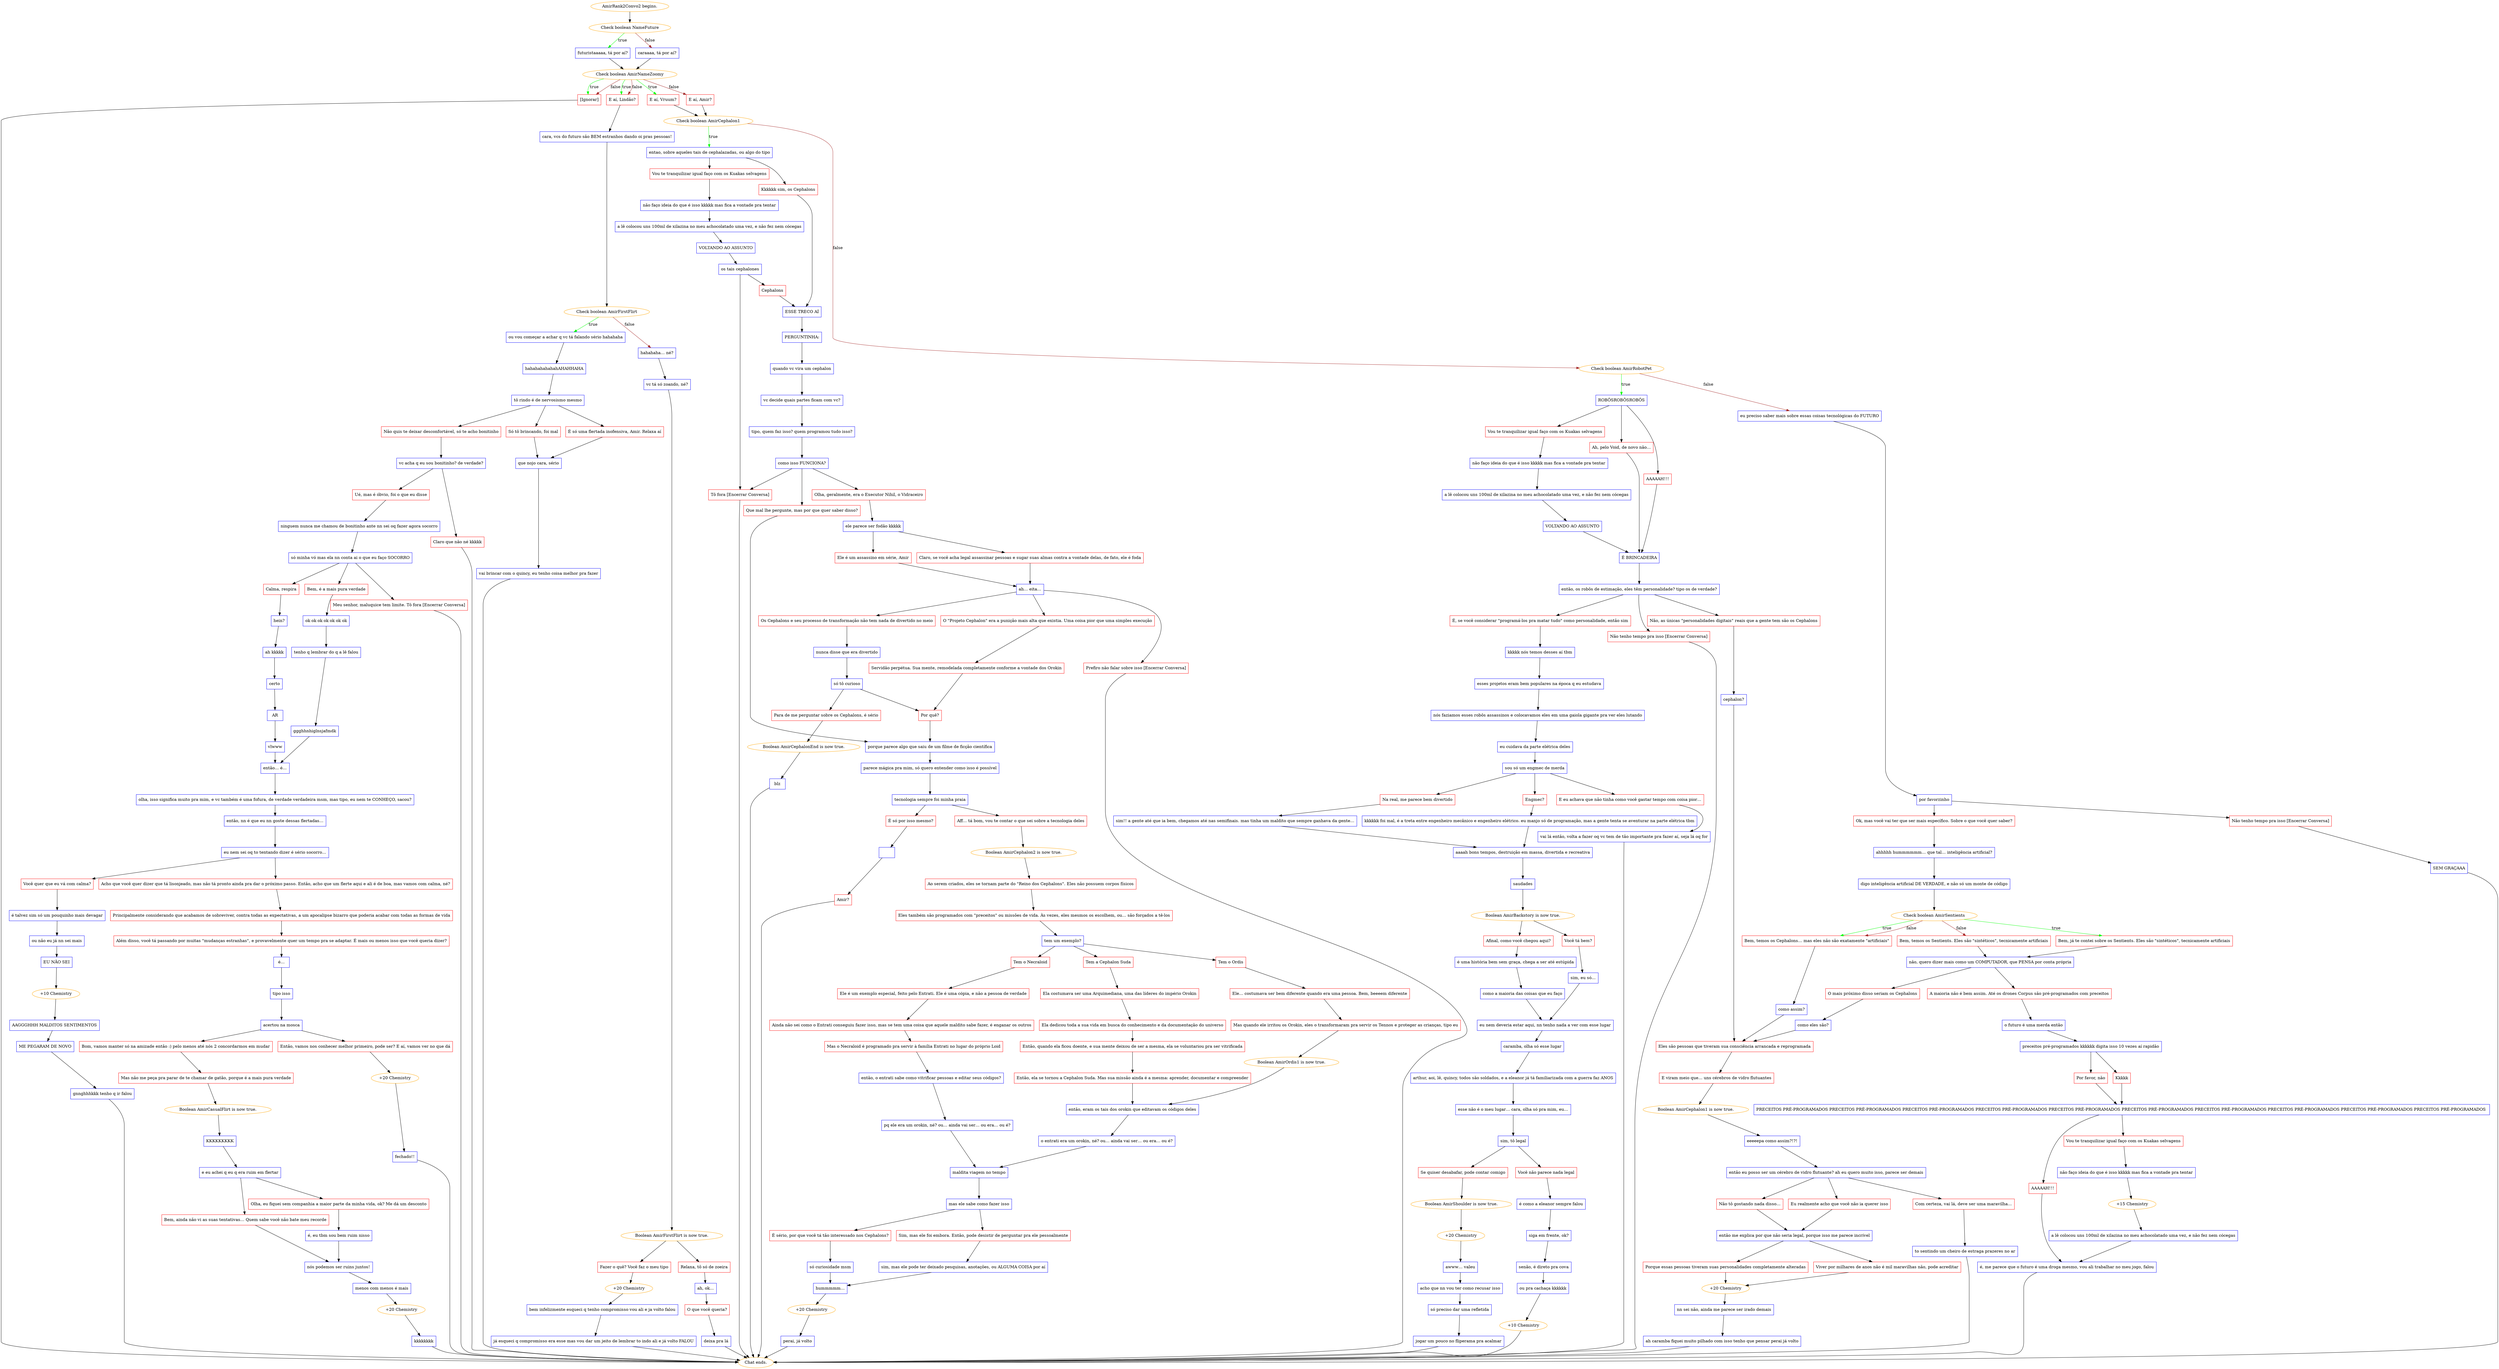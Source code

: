 digraph {
	"AmirRank2Convo2 begins." [color=orange];
		"AmirRank2Convo2 begins." -> j1555648941;
	j1555648941 [label="Check boolean NameFuture",color=orange];
		j1555648941 -> j647619135 [label=true,color=green];
		j1555648941 -> j3265591813 [label=false,color=brown];
	j647619135 [label="futuristaaaaa, tá por aí?",shape=box,color=blue];
		j647619135 -> j3096240527;
	j3265591813 [label="caraaaa, tá por aí?",shape=box,color=blue];
		j3265591813 -> j3096240527;
	j3096240527 [label="Check boolean AmirNameZoomy",color=orange];
		j3096240527 -> j1678137900 [label=true,color=green];
		j3096240527 -> j3212293097 [label=true,color=green];
		j3096240527 -> j1245055181 [label=true,color=green];
		j3096240527 -> j1678137900 [label=false,color=brown];
		j3096240527 -> j3212293097 [label=false,color=brown];
		j3096240527 -> j2814098871 [label=false,color=brown];
	j1678137900 [label="[Ignorar]",shape=box,color=red];
		j1678137900 -> "Chat ends.";
	j3212293097 [label="E aí, Lindão?",shape=box,color=red];
		j3212293097 -> j3675386480;
	j1245055181 [label="E aí, Vruum?",shape=box,color=red];
		j1245055181 -> j87647369;
	j2814098871 [label="E aí, Amir?",shape=box,color=red];
		j2814098871 -> j87647369;
	"Chat ends." [color=orange];
	j3675386480 [label="cara, vcs do futuro são BEM estranhos dando oi pras pessoas!",shape=box,color=blue];
		j3675386480 -> j1575820688;
	j87647369 [label="Check boolean AmirCephalon1",color=orange];
		j87647369 -> j2354213527 [label=true,color=green];
		j87647369 -> j1377197533 [label=false,color=brown];
	j1575820688 [label="Check boolean AmirFirstFlirt",color=orange];
		j1575820688 -> j2921470683 [label=true,color=green];
		j1575820688 -> j763597932 [label=false,color=brown];
	j2354213527 [label="entao, sobre aqueles tais de cephalazadas, ou algo do tipo",shape=box,color=blue];
		j2354213527 -> j4101226738;
		j2354213527 -> j3711558608;
	j1377197533 [label="Check boolean AmirRobotPet",color=orange];
		j1377197533 -> j2225820089 [label=true,color=green];
		j1377197533 -> j1683843444 [label=false,color=brown];
	j2921470683 [label="ou vou começar a achar q vc tá falando sério hahahaha",shape=box,color=blue];
		j2921470683 -> j2448255496;
	j763597932 [label="hahahaha… né?",shape=box,color=blue];
		j763597932 -> j1103335960;
	j4101226738 [label="Kkkkkk sim, os Cephalons",shape=box,color=red];
		j4101226738 -> j3716672717;
	j3711558608 [label="Vou te tranquilizar igual faço com os Kuakas selvagens",shape=box,color=red];
		j3711558608 -> j2368516958;
	j2225820089 [label="ROBÔSROBÔSROBÔS",shape=box,color=blue];
		j2225820089 -> j1614412931;
		j2225820089 -> j2642968910;
		j2225820089 -> j2121465648;
	j1683843444 [label="eu preciso saber mais sobre essas coisas tecnológicas do FUTURO",shape=box,color=blue];
		j1683843444 -> j2016726176;
	j2448255496 [label="hahahahahahahAHAHHAHA",shape=box,color=blue];
		j2448255496 -> j3842434904;
	j1103335960 [label="vc tá só zoando, né?",shape=box,color=blue];
		j1103335960 -> j1496595557;
	j3716672717 [label="ESSE TRECO AÍ",shape=box,color=blue];
		j3716672717 -> j4190117193;
	j2368516958 [label="não faço ideia do que é isso kkkkk mas fica a vontade pra tentar",shape=box,color=blue];
		j2368516958 -> j3109555127;
	j1614412931 [label="Ah, pelo Void, de novo não…",shape=box,color=red];
		j1614412931 -> j3448746098;
	j2642968910 [label="AAAAAH!!!",shape=box,color=red];
		j2642968910 -> j3448746098;
	j2121465648 [label="Vou te tranquilizar igual faço com os Kuakas selvagens",shape=box,color=red];
		j2121465648 -> j1179032223;
	j2016726176 [label="por favorzinho",shape=box,color=blue];
		j2016726176 -> j2910705219;
		j2016726176 -> j1315814812;
	j3842434904 [label="tô rindo é de nervosismo mesmo",shape=box,color=blue];
		j3842434904 -> j2404904175;
		j3842434904 -> j2175467025;
		j3842434904 -> j532128943;
	j1496595557 [label="Boolean AmirFirstFlirt is now true.",color=orange];
		j1496595557 -> j891727109;
		j1496595557 -> j3759135977;
	j4190117193 [label="PERGUNTINHA:",shape=box,color=blue];
		j4190117193 -> j1151279986;
	j3109555127 [label="a lê colocou uns 100ml de xilazina no meu achocolatado uma vez, e não fez nem cócegas",shape=box,color=blue];
		j3109555127 -> j142741669;
	j3448746098 [label="É BRINCADEIRA",shape=box,color=blue];
		j3448746098 -> j2611921954;
	j1179032223 [label="não faço ideia do que é isso kkkkk mas fica a vontade pra tentar",shape=box,color=blue];
		j1179032223 -> j4201113454;
	j2910705219 [label="Não tenho tempo pra isso [Encerrar Conversa]",shape=box,color=red];
		j2910705219 -> j4166713846;
	j1315814812 [label="Ok, mas você vai ter que ser mais específico. Sobre o que você quer saber?",shape=box,color=red];
		j1315814812 -> j369100814;
	j2404904175 [label="Não quis te deixar desconfortável, só te acho bonitinho",shape=box,color=red];
		j2404904175 -> j3863696298;
	j2175467025 [label="Só tô brincando, foi mal",shape=box,color=red];
		j2175467025 -> j753683275;
	j532128943 [label="É só uma flertada inofensiva, Amir. Relaxa aí",shape=box,color=red];
		j532128943 -> j753683275;
	j891727109 [label="Fazer o quê? Você faz o meu tipo",shape=box,color=red];
		j891727109 -> j2340037603;
	j3759135977 [label="Relaxa, tô só de zoeira",shape=box,color=red];
		j3759135977 -> j2119557272;
	j1151279986 [label="quando vc vira um cephalon",shape=box,color=blue];
		j1151279986 -> j3097500382;
	j142741669 [label="VOLTANDO AO ASSUNTO",shape=box,color=blue];
		j142741669 -> j2360817914;
	j2611921954 [label="então, os robôs de estimação, eles têm personalidade? tipo os de verdade?",shape=box,color=blue];
		j2611921954 -> j1886006333;
		j2611921954 -> j27566301;
		j2611921954 -> j3098236368;
	j4201113454 [label="a lê colocou uns 100ml de xilazina no meu achocolatado uma vez, e não fez nem cócegas",shape=box,color=blue];
		j4201113454 -> j2106760525;
	j4166713846 [label="SEM GRAÇAAA",shape=box,color=blue];
		j4166713846 -> "Chat ends.";
	j369100814 [label="ahhhhh hummmmmm… que tal… inteligência artificial?",shape=box,color=blue];
		j369100814 -> j1176228494;
	j3863696298 [label="vc acha q eu sou bonitinho? de verdade?",shape=box,color=blue];
		j3863696298 -> j2931978617;
		j3863696298 -> j2811092357;
	j753683275 [label="que nojo cara, sério",shape=box,color=blue];
		j753683275 -> j1577363566;
	j2340037603 [label="+20 Chemistry",color=orange];
		j2340037603 -> j172202323;
	j2119557272 [label="ah, ok…",shape=box,color=blue];
		j2119557272 -> j621657571;
	j3097500382 [label="vc decide quais partes ficam com vc?",shape=box,color=blue];
		j3097500382 -> j4209489292;
	j2360817914 [label="os tais cephalones",shape=box,color=blue];
		j2360817914 -> j553176345;
		j2360817914 -> j1847246295;
	j1886006333 [label="Não, as únicas \"personalidades digitais\" reais que a gente tem são os Cephalons",shape=box,color=red];
		j1886006333 -> j2885751225;
	j27566301 [label="É, se você considerar \"programá-los pra matar tudo\" como personalidade, então sim",shape=box,color=red];
		j27566301 -> j2971524403;
	j3098236368 [label="Não tenho tempo pra isso [Encerrar Conversa]",shape=box,color=red];
		j3098236368 -> "Chat ends.";
	j2106760525 [label="VOLTANDO AO ASSUNTO",shape=box,color=blue];
		j2106760525 -> j3448746098;
	j1176228494 [label="digo inteligência artificial DE VERDADE, e não só um monte de código",shape=box,color=blue];
		j1176228494 -> j3361290284;
	j2931978617 [label="Ué, mas é óbvio, foi o que eu disse",shape=box,color=red];
		j2931978617 -> j3272405619;
	j2811092357 [label="Claro que não né kkkkk",shape=box,color=red];
		j2811092357 -> "Chat ends.";
	j1577363566 [label="vai brincar com o quincy, eu tenho coisa melhor pra fazer",shape=box,color=blue];
		j1577363566 -> "Chat ends.";
	j172202323 [label="bem infelizmente esqueci q tenho compromisso vou ali e ja volto falou",shape=box,color=blue];
		j172202323 -> j549859883;
	j621657571 [label="O que você queria?",shape=box,color=red];
		j621657571 -> j2731846518;
	j4209489292 [label="tipo, quem faz isso? quem programou tudo isso?",shape=box,color=blue];
		j4209489292 -> j3780876229;
	j553176345 [label="Cephalons",shape=box,color=red];
		j553176345 -> j3716672717;
	j1847246295 [label="Tô fora [Encerrar Conversa]",shape=box,color=red];
		j1847246295 -> "Chat ends.";
	j2885751225 [label="cephalon?",shape=box,color=blue];
		j2885751225 -> j4196486297;
	j2971524403 [label="kkkkk nós temos desses aí tbm",shape=box,color=blue];
		j2971524403 -> j1793475380;
	j3361290284 [label="Check boolean AmirSentients",color=orange];
		j3361290284 -> j2041343864 [label=true,color=green];
		j3361290284 -> j2216758038 [label=true,color=green];
		j3361290284 -> j1311928479 [label=false,color=brown];
		j3361290284 -> j2216758038 [label=false,color=brown];
	j3272405619 [label="ninguem nunca me chamou de bonitinho ante nn sei oq fazer agora socorro",shape=box,color=blue];
		j3272405619 -> j1843820461;
	j549859883 [label="já esqueci q compromisso era esse mas vou dar um jeito de lembrar to indo ali e já volto FALOU",shape=box,color=blue];
		j549859883 -> "Chat ends.";
	j2731846518 [label="deixa pra lá",shape=box,color=blue];
		j2731846518 -> "Chat ends.";
	j3780876229 [label="como isso FUNCIONA?",shape=box,color=blue];
		j3780876229 -> j4271929613;
		j3780876229 -> j1656162470;
		j3780876229 -> j1847246295;
	j4196486297 [label="Eles são pessoas que tiveram sua consciência arrancada e reprogramada",shape=box,color=red];
		j4196486297 -> j3826077571;
	j1793475380 [label="esses projetos eram bem populares na época q eu estudava",shape=box,color=blue];
		j1793475380 -> j4157599084;
	j2041343864 [label="Bem, já te contei sobre os Sentients. Eles são \"sintéticos\", tecnicamente artificiais",shape=box,color=red];
		j2041343864 -> j2804923126;
	j2216758038 [label="Bem, temos os Cephalons… mas eles não são exatamente \"artificiais\"",shape=box,color=red];
		j2216758038 -> j2980539269;
	j1311928479 [label="Bem, temos os Sentients. Eles são \"sintéticos\", tecnicamente artificiais",shape=box,color=red];
		j1311928479 -> j2804923126;
	j1843820461 [label="só minha vó mas ela nn conta ai o que eu faço SOCORRO",shape=box,color=blue];
		j1843820461 -> j3620315880;
		j1843820461 -> j3047857666;
		j1843820461 -> j450469702;
	j4271929613 [label="Olha, geralmente, era o Executor Nihil, o Vidraceiro",shape=box,color=red];
		j4271929613 -> j2328685306;
	j1656162470 [label="Que mal lhe pergunte, mas por que quer saber disso?",shape=box,color=red];
		j1656162470 -> j3684516186;
	j3826077571 [label="E viram meio que… uns cérebros de vidro flutuantes",shape=box,color=red];
		j3826077571 -> j138555841;
	j4157599084 [label="nós faziamos esses robôs assassinos e colocavamos eles em uma gaiola gigante pra ver eles lutando",shape=box,color=blue];
		j4157599084 -> j3583961866;
	j2804923126 [label="não, quero dizer mais como um COMPUTADOR, que PENSA por conta própria",shape=box,color=blue];
		j2804923126 -> j3438260701;
		j2804923126 -> j3606112045;
	j2980539269 [label="como assim?",shape=box,color=blue];
		j2980539269 -> j4196486297;
	j3620315880 [label="Calma, respira",shape=box,color=red];
		j3620315880 -> j1342854453;
	j3047857666 [label="Bem, é a mais pura verdade",shape=box,color=red];
		j3047857666 -> j741995788;
	j450469702 [label="Meu senhor, maluquice tem limite. Tô fora [Encerrar Conversa]",shape=box,color=red];
		j450469702 -> "Chat ends.";
	j2328685306 [label="ele parece ser fodão kkkkk",shape=box,color=blue];
		j2328685306 -> j2067915045;
		j2328685306 -> j458822709;
	j3684516186 [label="porque parece algo que saiu de um filme de ficção científica",shape=box,color=blue];
		j3684516186 -> j440154631;
	j138555841 [label="Boolean AmirCephalon1 is now true.",color=orange];
		j138555841 -> j499922253;
	j3583961866 [label="eu cuidava da parte elétrica deles",shape=box,color=blue];
		j3583961866 -> j421132769;
	j3438260701 [label="O mais próximo disso seriam os Cephalons",shape=box,color=red];
		j3438260701 -> j622632354;
	j3606112045 [label="A maioria não é bem assim. Até os drones Corpus são pré-programados com preceitos",shape=box,color=red];
		j3606112045 -> j1517737179;
	j1342854453 [label="hein?",shape=box,color=blue];
		j1342854453 -> j1509022692;
	j741995788 [label="ok ok ok ok ok ok ok",shape=box,color=blue];
		j741995788 -> j1311354646;
	j2067915045 [label="Claro, se você acha legal assassinar pessoas e sugar suas almas contra a vontade delas, de fato, ele é foda",shape=box,color=red];
		j2067915045 -> j3352371229;
	j458822709 [label="Ele é um assassino em série, Amir",shape=box,color=red];
		j458822709 -> j3352371229;
	j440154631 [label="parece mágica pra mim, só quero entender como isso é possível",shape=box,color=blue];
		j440154631 -> j3733451329;
	j499922253 [label="eeeeepa como assim?!?!",shape=box,color=blue];
		j499922253 -> j510197380;
	j421132769 [label="sou só um engmec de merda",shape=box,color=blue];
		j421132769 -> j3484367422;
		j421132769 -> j1884300666;
		j421132769 -> j3065166807;
	j622632354 [label="como eles são?",shape=box,color=blue];
		j622632354 -> j4196486297;
	j1517737179 [label="o futuro é uma merda então",shape=box,color=blue];
		j1517737179 -> j1405268679;
	j1509022692 [label="ah kkkkk",shape=box,color=blue];
		j1509022692 -> j148013671;
	j1311354646 [label="tenho q lembrar do q a lê falou",shape=box,color=blue];
		j1311354646 -> j563500049;
	j3352371229 [label="ah… eita…",shape=box,color=blue];
		j3352371229 -> j3281163882;
		j3352371229 -> j2003762231;
		j3352371229 -> j886680692;
	j3733451329 [label="tecnologia sempre foi minha praia",shape=box,color=blue];
		j3733451329 -> j3371042096;
		j3733451329 -> j4036971390;
	j510197380 [label="então eu posso ser um cérebro de vidro flutuante? ah eu quero muito isso, parece ser demais",shape=box,color=blue];
		j510197380 -> j171737613;
		j510197380 -> j1700518130;
		j510197380 -> j979042098;
	j3484367422 [label="Engmec?",shape=box,color=red];
		j3484367422 -> j3507596188;
	j1884300666 [label="Na real, me parece bem divertido",shape=box,color=red];
		j1884300666 -> j3251896494;
	j3065166807 [label="E eu achava que não tinha como você gastar tempo com coisa pior…",shape=box,color=red];
		j3065166807 -> j4059993269;
	j1405268679 [label="preceitos pré-programados kkkkkk digita isso 10 vezes aí rapidão",shape=box,color=blue];
		j1405268679 -> j705272322;
		j1405268679 -> j1328028560;
	j148013671 [label="certo",shape=box,color=blue];
		j148013671 -> j3461822251;
	j563500049 [label="ggghhnhiglnsjafmdk",shape=box,color=blue];
		j563500049 -> j2181980631;
	j3281163882 [label="Os Cephalons e seu processo de transformação não tem nada de divertido no meio",shape=box,color=red];
		j3281163882 -> j2583839687;
	j2003762231 [label="Prefiro não falar sobre isso [Encerrar Conversa]",shape=box,color=red];
		j2003762231 -> "Chat ends.";
	j886680692 [label="O \"Projeto Cephalon\" era a punição mais alta que existia. Uma coisa pior que uma simples execução",shape=box,color=red];
		j886680692 -> j3216612131;
	j3371042096 [label="É só por isso mesmo?",shape=box,color=red];
		j3371042096 -> j3956974090;
	j4036971390 [label="Aff… tá bom, vou te contar o que sei sobre a tecnologia deles",shape=box,color=red];
		j4036971390 -> j1445890542;
	j171737613 [label="Não tô gostando nada disso…",shape=box,color=red];
		j171737613 -> j87014691;
	j1700518130 [label="Eu realmente acho que você não ia querer isso",shape=box,color=red];
		j1700518130 -> j87014691;
	j979042098 [label="Com certeza, vai lá, deve ser uma maravilha…",shape=box,color=red];
		j979042098 -> j151973111;
	j3507596188 [label="kkkkkk foi mal, é a treta entre engenheiro mecânico e engenheiro elétrico. eu manjo só de programação, mas a gente tenta se aventurar na parte elétrica tbm",shape=box,color=blue];
		j3507596188 -> j669826611;
	j3251896494 [label="sim!! a gente até que ia bem, chegamos até nas semifinais. mas tinha um maldito que sempre ganhava da gente…",shape=box,color=blue];
		j3251896494 -> j669826611;
	j4059993269 [label="vai lá então, volta a fazer oq vc tem de tão importante pra fazer aí, seja lá oq for",shape=box,color=blue];
		j4059993269 -> "Chat ends.";
	j705272322 [label="Kkkkk",shape=box,color=red];
		j705272322 -> j1124298826;
	j1328028560 [label="Por favor, não",shape=box,color=red];
		j1328028560 -> j1124298826;
	j3461822251 [label="AR",shape=box,color=blue];
		j3461822251 -> j241515588;
	j2181980631 [label="então… é…",shape=box,color=blue];
		j2181980631 -> j677125097;
	j2583839687 [label="nunca disse que era divertido",shape=box,color=blue];
		j2583839687 -> j1670279351;
	j3216612131 [label="Servidão perpétua. Sua mente, remodelada completamente conforme a vontade dos Orokin",shape=box,color=red];
		j3216612131 -> j2518547876;
	j3956974090 [label="  ",shape=box,color=blue];
		j3956974090 -> j2228253618;
	j1445890542 [label="Boolean AmirCephalon2 is now true.",color=orange];
		j1445890542 -> j3908345656;
	j87014691 [label="então me explica por que não seria legal, porque isso me parece incrível",shape=box,color=blue];
		j87014691 -> j366501427;
		j87014691 -> j2311514600;
	j151973111 [label="to sentindo um cheiro de estraga prazeres no ar",shape=box,color=blue];
		j151973111 -> "Chat ends.";
	j669826611 [label="aaaah bons tempos, destruição em massa, divertida e recreativa",shape=box,color=blue];
		j669826611 -> j3361045202;
	j1124298826 [label="PRECEITOS PRÉ-PROGRAMADOS PRECEITOS PRÉ-PROGRAMADOS PRECEITOS PRÉ-PROGRAMADOS PRECEITOS PRÉ-PROGRAMADOS PRECEITOS PRÉ-PROGRAMADOS PRECEITOS PRÉ-PROGRAMADOS PRECEITOS PRÉ-PROGRAMADOS PRECEITOS PRÉ-PROGRAMADOS PRECEITOS PRÉ-PROGRAMADOS PRECEITOS PRÉ-PROGRAMADOS ",shape=box,color=blue];
		j1124298826 -> j3662252600;
		j1124298826 -> j3290588207;
	j241515588 [label="vlwww",shape=box,color=blue];
		j241515588 -> j2181980631;
	j677125097 [label="olha, isso significa muito pra mim, e vc também é uma fofura, de verdade verdadeira msm, mas tipo, eu nem te CONHEÇO, sacou?",shape=box,color=blue];
		j677125097 -> j3933208007;
	j1670279351 [label="só tô curioso",shape=box,color=blue];
		j1670279351 -> j2518547876;
		j1670279351 -> j3621654687;
	j2518547876 [label="Por quê?",shape=box,color=red];
		j2518547876 -> j3684516186;
	j2228253618 [label="Amir?",shape=box,color=red];
		j2228253618 -> "Chat ends.";
	j3908345656 [label="Ao serem criados, eles se tornam parte do \"Reino dos Cephalons\". Eles não possuem corpos físicos",shape=box,color=red];
		j3908345656 -> j2287060478;
	j366501427 [label="Porque essas pessoas tiveram suas personalidades completamente alteradas",shape=box,color=red];
		j366501427 -> j2164276778;
	j2311514600 [label="Viver por milhares de anos não é mil maravilhas não, pode acreditar",shape=box,color=red];
		j2311514600 -> j2164276778;
	j3361045202 [label="saudades",shape=box,color=blue];
		j3361045202 -> j2341517216;
	j3662252600 [label="Vou te tranquilizar igual faço com os Kuakas selvagens",shape=box,color=red];
		j3662252600 -> j1088894869;
	j3290588207 [label="AAAAAH!!!",shape=box,color=red];
		j3290588207 -> j3162114392;
	j3933208007 [label="então, nn é que eu nn goste dessas flertadas…",shape=box,color=blue];
		j3933208007 -> j1622299568;
	j3621654687 [label="Para de me perguntar sobre os Cephalons, é sério",shape=box,color=red];
		j3621654687 -> j3284890349;
	j2287060478 [label="Eles também são programados com \"preceitos\" ou missões de vida. Às vezes, eles mesmos os escolhem, ou… são forçados a tê-los",shape=box,color=red];
		j2287060478 -> j279782379;
	j2164276778 [label="+20 Chemistry",color=orange];
		j2164276778 -> j4138847955;
	j2341517216 [label="Boolean AmirBackstory is now true.",color=orange];
		j2341517216 -> j978100179;
		j2341517216 -> j3127517517;
	j1088894869 [label="não faço ideia do que é isso kkkkk mas fica a vontade pra tentar",shape=box,color=blue];
		j1088894869 -> j3265924834;
	j3162114392 [label="é, me parece que o futuro é uma droga mesmo, vou ali trabalhar no meu jogo, falou",shape=box,color=blue];
		j3162114392 -> "Chat ends.";
	j1622299568 [label="eu nem sei oq to tentando dizer é sério socorro…",shape=box,color=blue];
		j1622299568 -> j3204972964;
		j1622299568 -> j718799740;
	j3284890349 [label="Boolean AmirCephalonEnd is now true.",color=orange];
		j3284890349 -> j91965959;
	j279782379 [label="tem um exemplo?",shape=box,color=blue];
		j279782379 -> j1103410661;
		j279782379 -> j3535177986;
		j279782379 -> j2180479980;
	j4138847955 [label="nn sei não, ainda me parece ser irado demais",shape=box,color=blue];
		j4138847955 -> j1870047159;
	j978100179 [label="Você tá bem?",shape=box,color=red];
		j978100179 -> j1405288160;
	j3127517517 [label="Afinal, como você chegou aqui?",shape=box,color=red];
		j3127517517 -> j2374239583;
	j3265924834 [label="+15 Chemistry",color=orange];
		j3265924834 -> j685517978;
	j3204972964 [label="Acho que você quer dizer que tá lisonjeado, mas não tá pronto ainda pra dar o próximo passo. Então, acho que um flerte aqui e ali é de boa, mas vamos com calma, né?",shape=box,color=red];
		j3204972964 -> j332673865;
	j718799740 [label="Você quer que eu vá com calma?",shape=box,color=red];
		j718799740 -> j160180872;
	j91965959 [label="blz",shape=box,color=blue];
		j91965959 -> "Chat ends.";
	j1103410661 [label="Tem o Ordis",shape=box,color=red];
		j1103410661 -> j2290661641;
	j3535177986 [label="Tem a Cephalon Suda",shape=box,color=red];
		j3535177986 -> j1887092749;
	j2180479980 [label="Tem o Necraloid",shape=box,color=red];
		j2180479980 -> j3414820384;
	j1870047159 [label="ah caramba fiquei muito pilhado com isso tenho que pensar perai já volto",shape=box,color=blue];
		j1870047159 -> "Chat ends.";
	j1405288160 [label="sim, eu só…",shape=box,color=blue];
		j1405288160 -> j370301737;
	j2374239583 [label="é uma história bem sem graça, chega a ser até estúpida",shape=box,color=blue];
		j2374239583 -> j3019598463;
	j685517978 [label="a lê colocou uns 100ml de xilazina no meu achocolatado uma vez, e não fez nem cócegas",shape=box,color=blue];
		j685517978 -> j3162114392;
	j332673865 [label="Principalmente considerando que acabamos de sobreviver, contra todas as expectativas, a um apocalipse bizarro que poderia acabar com todas as formas de vida",shape=box,color=red];
		j332673865 -> j2036846039;
	j160180872 [label="é talvez sim só um pouquinho mais devagar",shape=box,color=blue];
		j160180872 -> j891574157;
	j2290661641 [label="Ele… costumava ser bem diferente quando era uma pessoa. Bem, beeeem diferente",shape=box,color=red];
		j2290661641 -> j1081280254;
	j1887092749 [label="Ela costumava ser uma Arquimediana, uma das líderes do império Orokin",shape=box,color=red];
		j1887092749 -> j4029533395;
	j3414820384 [label="Ele é um exemplo especial, feito pelo Entrati. Ele é uma cópia, e não a pessoa de verdade",shape=box,color=red];
		j3414820384 -> j2603833532;
	j370301737 [label="eu nem deveria estar aqui, nn tenho nada a ver com esse lugar",shape=box,color=blue];
		j370301737 -> j3672120806;
	j3019598463 [label="como a maioria das coisas que eu faço",shape=box,color=blue];
		j3019598463 -> j370301737;
	j2036846039 [label="Além disso, você tá passando por muitas \"mudanças estranhas\", e provavelmente quer um tempo pra se adaptar. É mais ou menos isso que você queria dizer?",shape=box,color=red];
		j2036846039 -> j3374020587;
	j891574157 [label="ou não eu já nn sei mais",shape=box,color=blue];
		j891574157 -> j366292763;
	j1081280254 [label="Mas quando ele irritou os Orokin, eles o transformaram pra servir os Tennos e proteger as crianças, tipo eu",shape=box,color=red];
		j1081280254 -> j3186037278;
	j4029533395 [label="Ela dedicou toda a sua vida em busca do conhecimento e da documentação do universo",shape=box,color=red];
		j4029533395 -> j2349794587;
	j2603833532 [label="Ainda não sei como o Entrati conseguiu fazer isso, mas se tem uma coisa que aquele maldito sabe fazer, é enganar os outros",shape=box,color=red];
		j2603833532 -> j2102389453;
	j3672120806 [label="caramba, olha só esse lugar",shape=box,color=blue];
		j3672120806 -> j3651740058;
	j3374020587 [label="é…",shape=box,color=blue];
		j3374020587 -> j713429360;
	j366292763 [label="EU NÃO SEI",shape=box,color=blue];
		j366292763 -> j685661520;
	j3186037278 [label="Boolean AmirOrdis1 is now true.",color=orange];
		j3186037278 -> j128793812;
	j2349794587 [label="Então, quando ela ficou doente, e sua mente deixou de ser a mesma, ela se voluntariou pra ser vitrificada",shape=box,color=red];
		j2349794587 -> j3723414665;
	j2102389453 [label="Mas o Necraloid é programado pra servir à família Entrati no lugar do próprio Loid",shape=box,color=red];
		j2102389453 -> j2233186088;
	j3651740058 [label="arthur, aoi, lê, quincy, todos são soldados, e a eleanor já tá familiarizada com a guerra faz ANOS",shape=box,color=blue];
		j3651740058 -> j3201703141;
	j713429360 [label="tipo isso",shape=box,color=blue];
		j713429360 -> j4056582120;
	j685661520 [label="+10 Chemistry",color=orange];
		j685661520 -> j1232402820;
	j128793812 [label="então, eram os tais dos orokin que editavam os códigos deles",shape=box,color=blue];
		j128793812 -> j2195398093;
	j3723414665 [label="Então, ela se tornou a Cephalon Suda. Mas sua missão ainda é a mesma: aprender, documentar e compreender",shape=box,color=red];
		j3723414665 -> j128793812;
	j2233186088 [label="então, o entrati sabe como vitrificar pessoas e editar seus códigos?",shape=box,color=blue];
		j2233186088 -> j2469130805;
	j3201703141 [label="esse não é o meu lugar… cara, olha só pra mim, eu…",shape=box,color=blue];
		j3201703141 -> j2162105669;
	j4056582120 [label="acertou na mosca",shape=box,color=blue];
		j4056582120 -> j472420661;
		j4056582120 -> j3623940998;
	j1232402820 [label="AAGGGHHH MALDITOS SENTIMENTOS",shape=box,color=blue];
		j1232402820 -> j1020882419;
	j2195398093 [label="o entrati era um orokin, né? ou… ainda vai ser… ou era… ou é?",shape=box,color=blue];
		j2195398093 -> j3146857608;
	j2469130805 [label="pq ele era um orokin, né? ou… ainda vai ser… ou era… ou é?",shape=box,color=blue];
		j2469130805 -> j3146857608;
	j2162105669 [label="sim, tô legal",shape=box,color=blue];
		j2162105669 -> j2989211019;
		j2162105669 -> j626586901;
	j472420661 [label="Então, vamos nos conhecer melhor primeiro, pode ser? E aí, vamos ver no que dá",shape=box,color=red];
		j472420661 -> j2148029252;
	j3623940998 [label="Bom, vamos manter só na amizade então :) pelo menos até nós 2 concordarmos em mudar",shape=box,color=red];
		j3623940998 -> j1595696739;
	j1020882419 [label="ME PEGARAM DE NOVO",shape=box,color=blue];
		j1020882419 -> j1661938535;
	j3146857608 [label="maldita viagem no tempo",shape=box,color=blue];
		j3146857608 -> j3407598349;
	j2989211019 [label="Se quiser desabafar, pode contar comigo",shape=box,color=red];
		j2989211019 -> j1961522510;
	j626586901 [label="Você não parece nada legal",shape=box,color=red];
		j626586901 -> j2010903276;
	j2148029252 [label="+20 Chemistry",color=orange];
		j2148029252 -> j2943111440;
	j1595696739 [label="Mas não me peça pra parar de te chamar de gatão, porque é a mais pura verdade",shape=box,color=red];
		j1595696739 -> j2681732131;
	j1661938535 [label="gnnghhhkkk tenho q ir falou",shape=box,color=blue];
		j1661938535 -> "Chat ends.";
	j3407598349 [label="mas ele sabe como fazer isso",shape=box,color=blue];
		j3407598349 -> j1394748505;
		j3407598349 -> j44080181;
	j1961522510 [label="Boolean AmirShoulder is now true.",color=orange];
		j1961522510 -> j1369580325;
	j2010903276 [label="é como a eleanor sempre falou",shape=box,color=blue];
		j2010903276 -> j2601048829;
	j2943111440 [label="fechado!!",shape=box,color=blue];
		j2943111440 -> "Chat ends.";
	j2681732131 [label="Boolean AmirCasualFlirt is now true.",color=orange];
		j2681732131 -> j906170269;
	j1394748505 [label="Sim, mas ele foi embora. Então, pode desistir de perguntar pra ele pessoalmente",shape=box,color=red];
		j1394748505 -> j3359539133;
	j44080181 [label="É sério, por que você tá tão interessado nos Cephalons?",shape=box,color=red];
		j44080181 -> j899620034;
	j1369580325 [label="+20 Chemistry",color=orange];
		j1369580325 -> j2346449291;
	j2601048829 [label="siga em frente, ok?",shape=box,color=blue];
		j2601048829 -> j2279895406;
	j906170269 [label="KKKKKKKKK",shape=box,color=blue];
		j906170269 -> j2048667529;
	j3359539133 [label="sim, mas ele pode ter deixado pesquisas, anotações, ou ALGUMA COISA por aí",shape=box,color=blue];
		j3359539133 -> j1996599359;
	j899620034 [label="só curiosidade msm",shape=box,color=blue];
		j899620034 -> j1996599359;
	j2346449291 [label="awww… valeu",shape=box,color=blue];
		j2346449291 -> j3309134169;
	j2279895406 [label="senão, é direto pra cova",shape=box,color=blue];
		j2279895406 -> j2003819184;
	j2048667529 [label="e eu achei q eu q era ruim em flertar",shape=box,color=blue];
		j2048667529 -> j3031149493;
		j2048667529 -> j2929865377;
	j1996599359 [label="hummmmm…",shape=box,color=blue];
		j1996599359 -> j806637953;
	j3309134169 [label="acho que nn vou ter como recusar isso",shape=box,color=blue];
		j3309134169 -> j1301592246;
	j2003819184 [label="ou pra cachaça kkkkkk",shape=box,color=blue];
		j2003819184 -> j1933300832;
	j3031149493 [label="Bem, ainda não vi as suas tentativas… Quem sabe você não bate meu recorde",shape=box,color=red];
		j3031149493 -> j723851608;
	j2929865377 [label="Olha, eu fiquei sem companhia a maior parte da minha vida, ok? Me dá um desconto",shape=box,color=red];
		j2929865377 -> j1232485645;
	j806637953 [label="+20 Chemistry",color=orange];
		j806637953 -> j2227336330;
	j1301592246 [label="só preciso dar uma refletida",shape=box,color=blue];
		j1301592246 -> j3600892807;
	j1933300832 [label="+10 Chemistry",color=orange];
		j1933300832 -> "Chat ends.";
	j723851608 [label="nós podemos ser ruins juntos!",shape=box,color=blue];
		j723851608 -> j3062635138;
	j1232485645 [label="é, eu tbm sou bem ruim nisso",shape=box,color=blue];
		j1232485645 -> j723851608;
	j2227336330 [label="perai, já volto",shape=box,color=blue];
		j2227336330 -> "Chat ends.";
	j3600892807 [label="jogar um pouco no fliperama pra acalmar",shape=box,color=blue];
		j3600892807 -> "Chat ends.";
	j3062635138 [label="menos com menos é mais",shape=box,color=blue];
		j3062635138 -> j552108008;
	j552108008 [label="+20 Chemistry",color=orange];
		j552108008 -> j854421903;
	j854421903 [label="kkkkkkkk",shape=box,color=blue];
		j854421903 -> "Chat ends.";
}